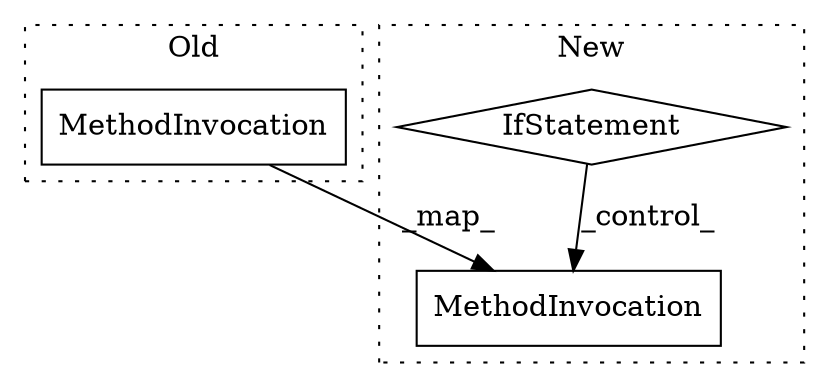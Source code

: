 digraph G {
subgraph cluster0 {
3 [label="MethodInvocation" a="32" s="14446,14499" l="16,1" shape="box"];
label = "Old";
style="dotted";
}
subgraph cluster1 {
1 [label="IfStatement" a="25" s="15573,15626" l="4,2" shape="diamond"];
2 [label="MethodInvocation" a="32" s="15745,15798" l="16,1" shape="box"];
label = "New";
style="dotted";
}
1 -> 2 [label="_control_"];
3 -> 2 [label="_map_"];
}